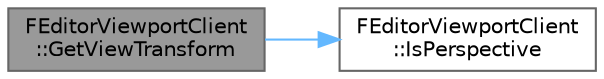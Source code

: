 digraph "FEditorViewportClient::GetViewTransform"
{
 // INTERACTIVE_SVG=YES
 // LATEX_PDF_SIZE
  bgcolor="transparent";
  edge [fontname=Helvetica,fontsize=10,labelfontname=Helvetica,labelfontsize=10];
  node [fontname=Helvetica,fontsize=10,shape=box,height=0.2,width=0.4];
  rankdir="LR";
  Node1 [id="Node000001",label="FEditorViewportClient\l::GetViewTransform",height=0.2,width=0.4,color="gray40", fillcolor="grey60", style="filled", fontcolor="black",tooltip=" "];
  Node1 -> Node2 [id="edge1_Node000001_Node000002",color="steelblue1",style="solid",tooltip=" "];
  Node2 [id="Node000002",label="FEditorViewportClient\l::IsPerspective",height=0.2,width=0.4,color="grey40", fillcolor="white", style="filled",URL="$df/d9e/classFEditorViewportClient.html#a83795f10bc66b8be496ece6472cfdcba",tooltip="Returns true if this viewport is perspective."];
}
